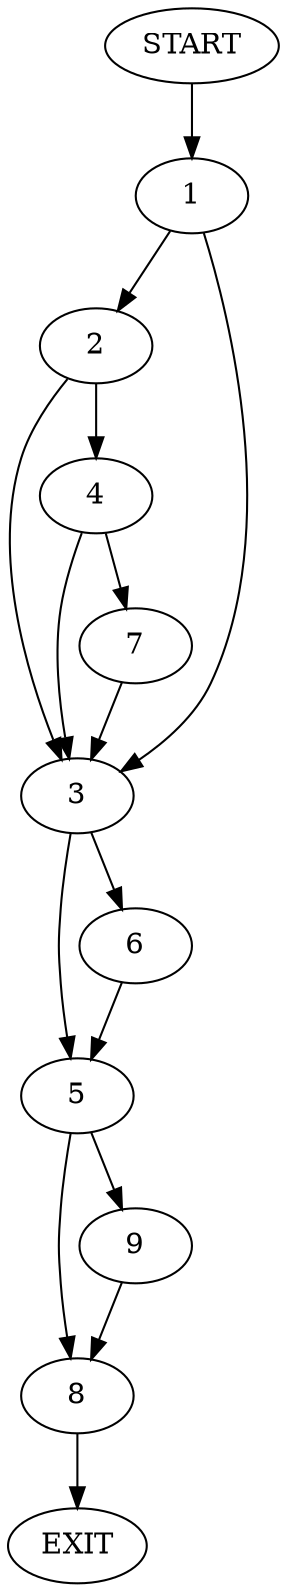 digraph {
0 [label="START"]
10 [label="EXIT"]
0 -> 1
1 -> 2
1 -> 3
2 -> 3
2 -> 4
3 -> 5
3 -> 6
4 -> 3
4 -> 7
7 -> 3
6 -> 5
5 -> 8
5 -> 9
8 -> 10
9 -> 8
}
